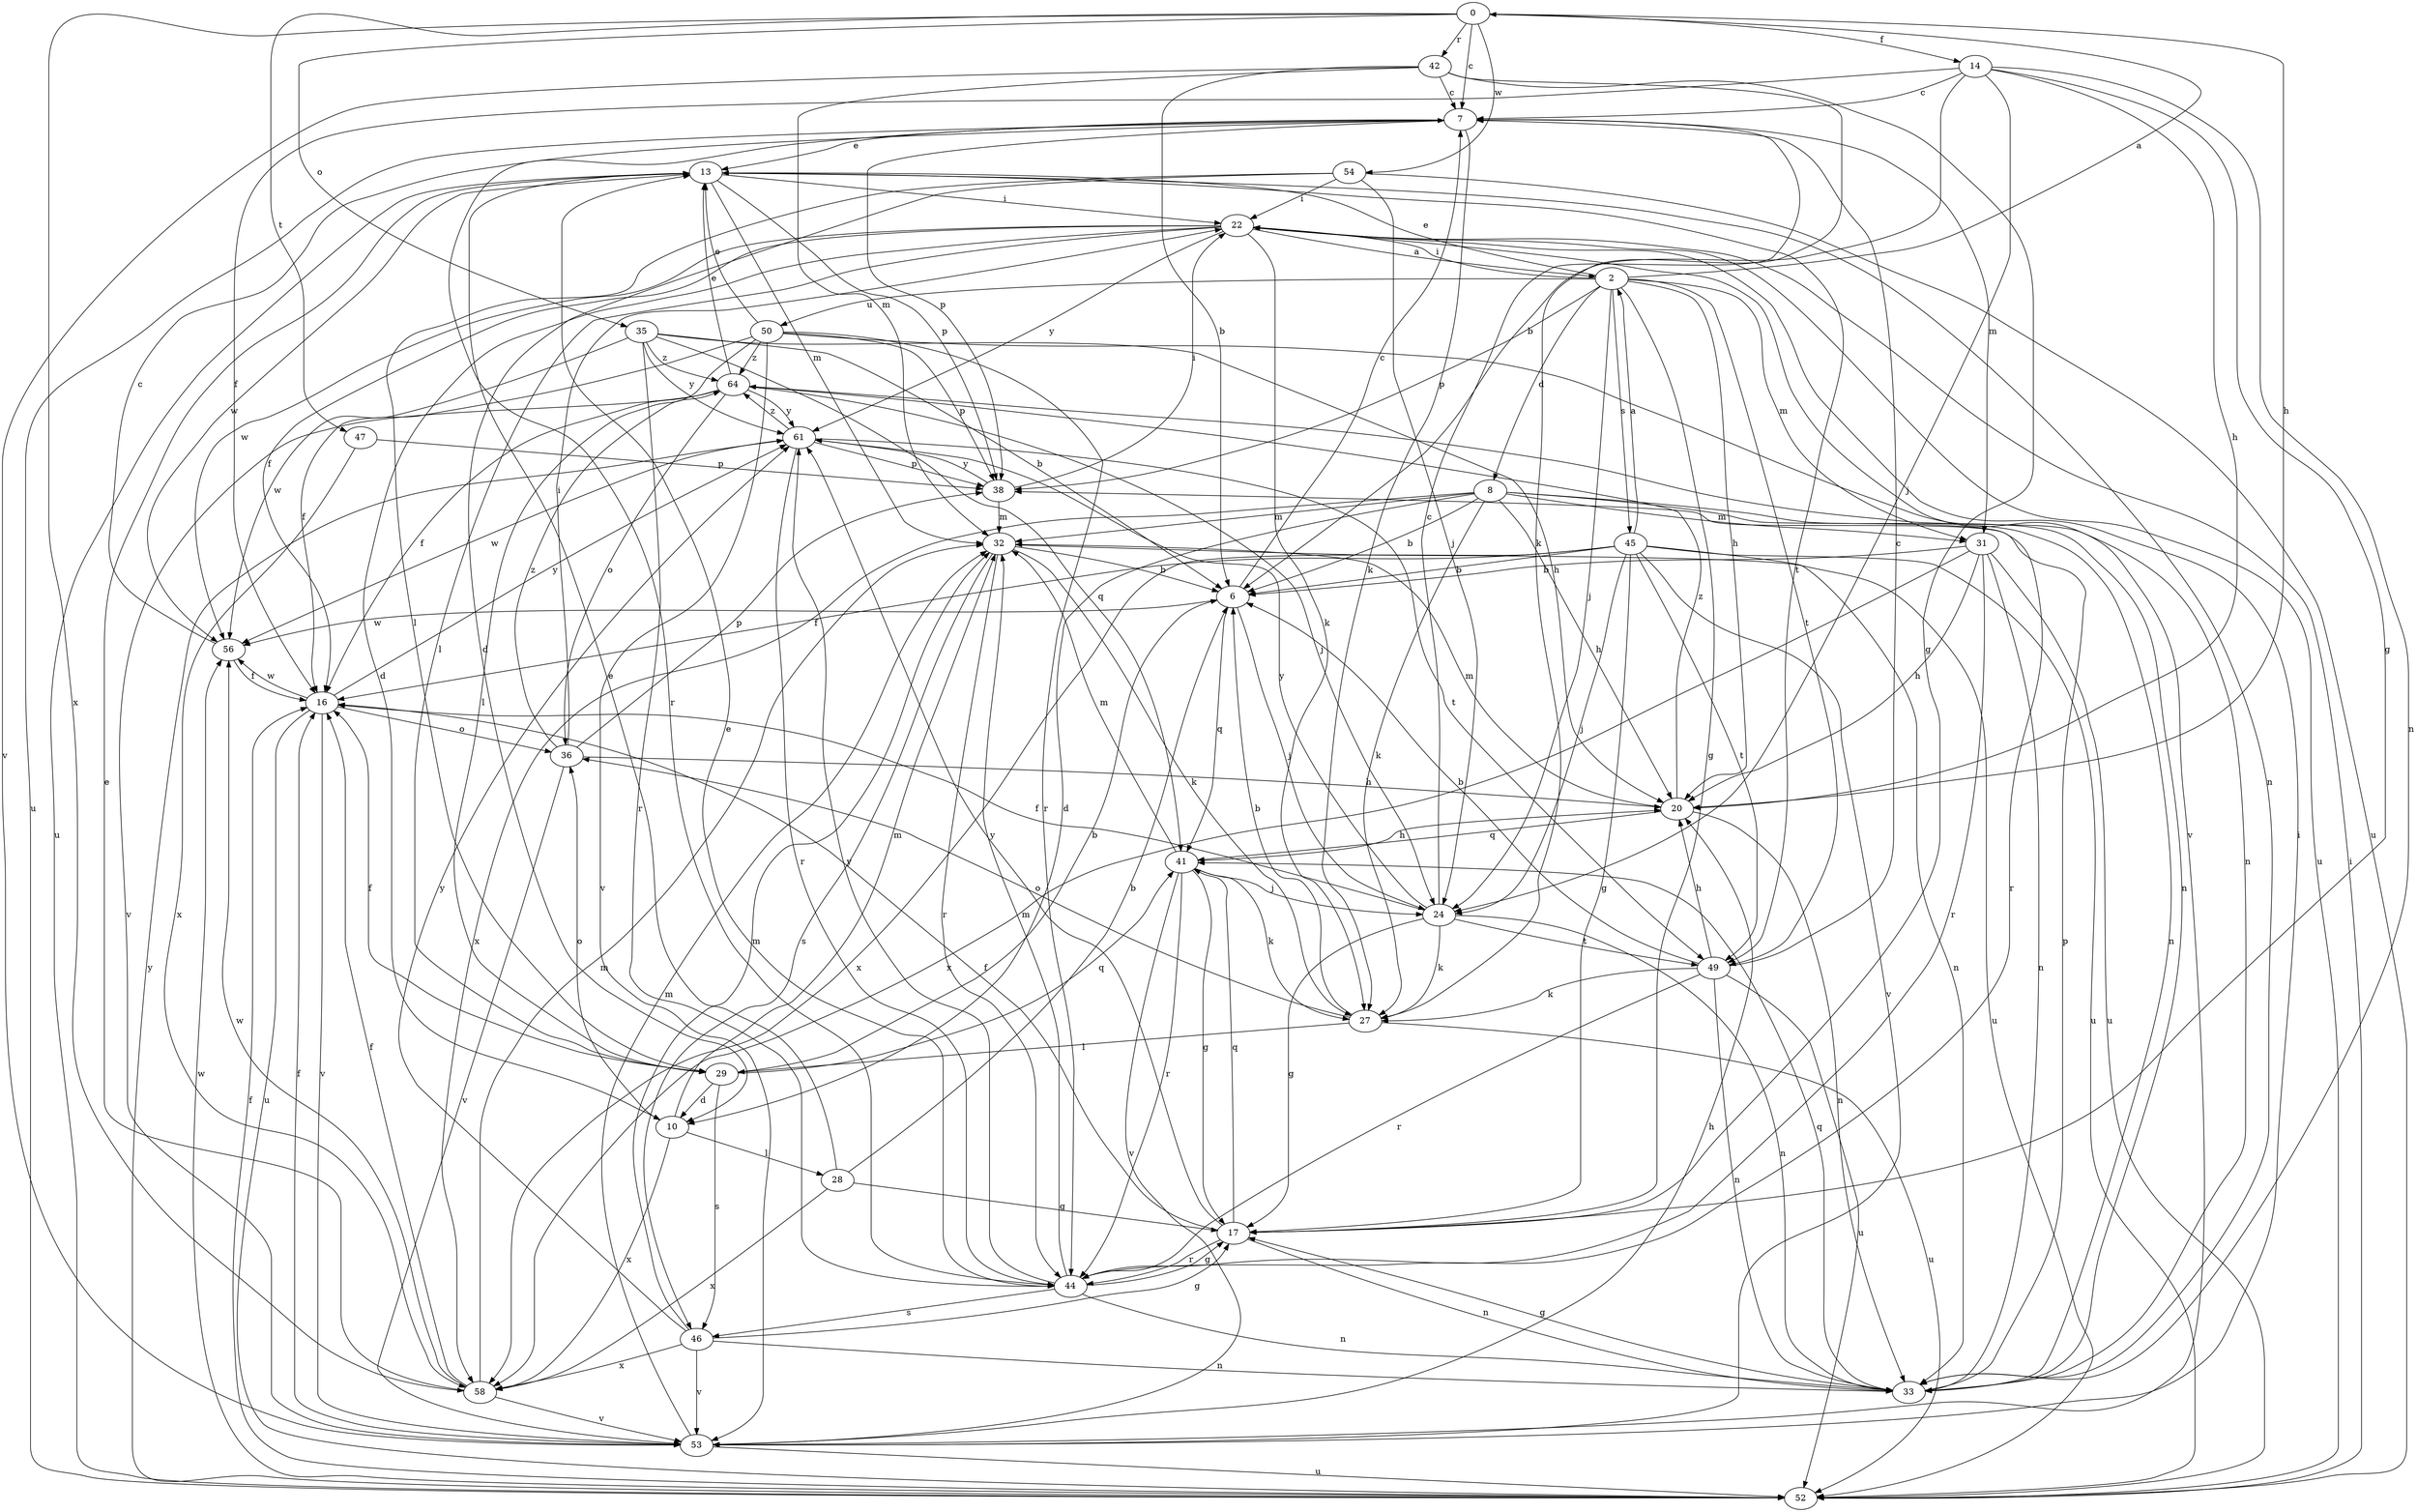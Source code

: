 strict digraph  {
0;
2;
6;
7;
8;
10;
13;
14;
16;
17;
20;
22;
24;
27;
28;
29;
31;
32;
33;
35;
36;
38;
41;
42;
44;
45;
46;
47;
49;
50;
52;
53;
54;
56;
58;
61;
64;
0 -> 7  [label=c];
0 -> 14  [label=f];
0 -> 20  [label=h];
0 -> 35  [label=o];
0 -> 42  [label=r];
0 -> 47  [label=t];
0 -> 54  [label=w];
0 -> 58  [label=x];
2 -> 0  [label=a];
2 -> 8  [label=d];
2 -> 13  [label=e];
2 -> 17  [label=g];
2 -> 20  [label=h];
2 -> 22  [label=i];
2 -> 24  [label=j];
2 -> 31  [label=m];
2 -> 38  [label=p];
2 -> 45  [label=s];
2 -> 49  [label=t];
2 -> 50  [label=u];
6 -> 7  [label=c];
6 -> 24  [label=j];
6 -> 41  [label=q];
6 -> 56  [label=w];
7 -> 13  [label=e];
7 -> 27  [label=k];
7 -> 31  [label=m];
7 -> 38  [label=p];
7 -> 44  [label=r];
7 -> 52  [label=u];
8 -> 6  [label=b];
8 -> 10  [label=d];
8 -> 20  [label=h];
8 -> 27  [label=k];
8 -> 31  [label=m];
8 -> 32  [label=m];
8 -> 33  [label=n];
8 -> 44  [label=r];
8 -> 58  [label=x];
10 -> 28  [label=l];
10 -> 32  [label=m];
10 -> 36  [label=o];
10 -> 58  [label=x];
13 -> 22  [label=i];
13 -> 32  [label=m];
13 -> 33  [label=n];
13 -> 38  [label=p];
13 -> 49  [label=t];
13 -> 52  [label=u];
13 -> 56  [label=w];
14 -> 6  [label=b];
14 -> 7  [label=c];
14 -> 16  [label=f];
14 -> 17  [label=g];
14 -> 20  [label=h];
14 -> 24  [label=j];
14 -> 33  [label=n];
16 -> 36  [label=o];
16 -> 52  [label=u];
16 -> 53  [label=v];
16 -> 56  [label=w];
16 -> 61  [label=y];
17 -> 16  [label=f];
17 -> 33  [label=n];
17 -> 41  [label=q];
17 -> 44  [label=r];
17 -> 61  [label=y];
20 -> 32  [label=m];
20 -> 33  [label=n];
20 -> 41  [label=q];
20 -> 64  [label=z];
22 -> 2  [label=a];
22 -> 10  [label=d];
22 -> 16  [label=f];
22 -> 27  [label=k];
22 -> 29  [label=l];
22 -> 52  [label=u];
22 -> 53  [label=v];
22 -> 56  [label=w];
22 -> 61  [label=y];
24 -> 7  [label=c];
24 -> 16  [label=f];
24 -> 17  [label=g];
24 -> 27  [label=k];
24 -> 33  [label=n];
24 -> 49  [label=t];
24 -> 61  [label=y];
27 -> 6  [label=b];
27 -> 29  [label=l];
27 -> 36  [label=o];
27 -> 52  [label=u];
28 -> 6  [label=b];
28 -> 13  [label=e];
28 -> 17  [label=g];
28 -> 58  [label=x];
29 -> 6  [label=b];
29 -> 10  [label=d];
29 -> 16  [label=f];
29 -> 41  [label=q];
29 -> 46  [label=s];
31 -> 6  [label=b];
31 -> 20  [label=h];
31 -> 33  [label=n];
31 -> 44  [label=r];
31 -> 52  [label=u];
31 -> 58  [label=x];
32 -> 6  [label=b];
32 -> 27  [label=k];
32 -> 44  [label=r];
32 -> 46  [label=s];
32 -> 52  [label=u];
33 -> 17  [label=g];
33 -> 38  [label=p];
33 -> 41  [label=q];
35 -> 6  [label=b];
35 -> 20  [label=h];
35 -> 41  [label=q];
35 -> 44  [label=r];
35 -> 56  [label=w];
35 -> 61  [label=y];
35 -> 64  [label=z];
36 -> 20  [label=h];
36 -> 22  [label=i];
36 -> 38  [label=p];
36 -> 53  [label=v];
36 -> 64  [label=z];
38 -> 22  [label=i];
38 -> 32  [label=m];
38 -> 61  [label=y];
41 -> 17  [label=g];
41 -> 20  [label=h];
41 -> 24  [label=j];
41 -> 27  [label=k];
41 -> 32  [label=m];
41 -> 44  [label=r];
41 -> 53  [label=v];
42 -> 6  [label=b];
42 -> 7  [label=c];
42 -> 17  [label=g];
42 -> 27  [label=k];
42 -> 32  [label=m];
42 -> 53  [label=v];
44 -> 13  [label=e];
44 -> 17  [label=g];
44 -> 32  [label=m];
44 -> 33  [label=n];
44 -> 46  [label=s];
44 -> 61  [label=y];
45 -> 2  [label=a];
45 -> 6  [label=b];
45 -> 16  [label=f];
45 -> 17  [label=g];
45 -> 24  [label=j];
45 -> 33  [label=n];
45 -> 49  [label=t];
45 -> 52  [label=u];
45 -> 53  [label=v];
45 -> 58  [label=x];
46 -> 17  [label=g];
46 -> 32  [label=m];
46 -> 33  [label=n];
46 -> 53  [label=v];
46 -> 58  [label=x];
46 -> 61  [label=y];
47 -> 38  [label=p];
47 -> 58  [label=x];
49 -> 6  [label=b];
49 -> 7  [label=c];
49 -> 20  [label=h];
49 -> 27  [label=k];
49 -> 33  [label=n];
49 -> 44  [label=r];
49 -> 52  [label=u];
50 -> 13  [label=e];
50 -> 16  [label=f];
50 -> 29  [label=l];
50 -> 33  [label=n];
50 -> 38  [label=p];
50 -> 44  [label=r];
50 -> 53  [label=v];
50 -> 64  [label=z];
52 -> 16  [label=f];
52 -> 22  [label=i];
52 -> 56  [label=w];
52 -> 61  [label=y];
53 -> 16  [label=f];
53 -> 20  [label=h];
53 -> 22  [label=i];
53 -> 32  [label=m];
53 -> 52  [label=u];
54 -> 10  [label=d];
54 -> 22  [label=i];
54 -> 24  [label=j];
54 -> 29  [label=l];
54 -> 52  [label=u];
56 -> 7  [label=c];
56 -> 16  [label=f];
58 -> 13  [label=e];
58 -> 16  [label=f];
58 -> 32  [label=m];
58 -> 53  [label=v];
58 -> 56  [label=w];
61 -> 38  [label=p];
61 -> 44  [label=r];
61 -> 49  [label=t];
61 -> 56  [label=w];
61 -> 64  [label=z];
64 -> 13  [label=e];
64 -> 16  [label=f];
64 -> 24  [label=j];
64 -> 33  [label=n];
64 -> 36  [label=o];
64 -> 53  [label=v];
64 -> 61  [label=y];
}
